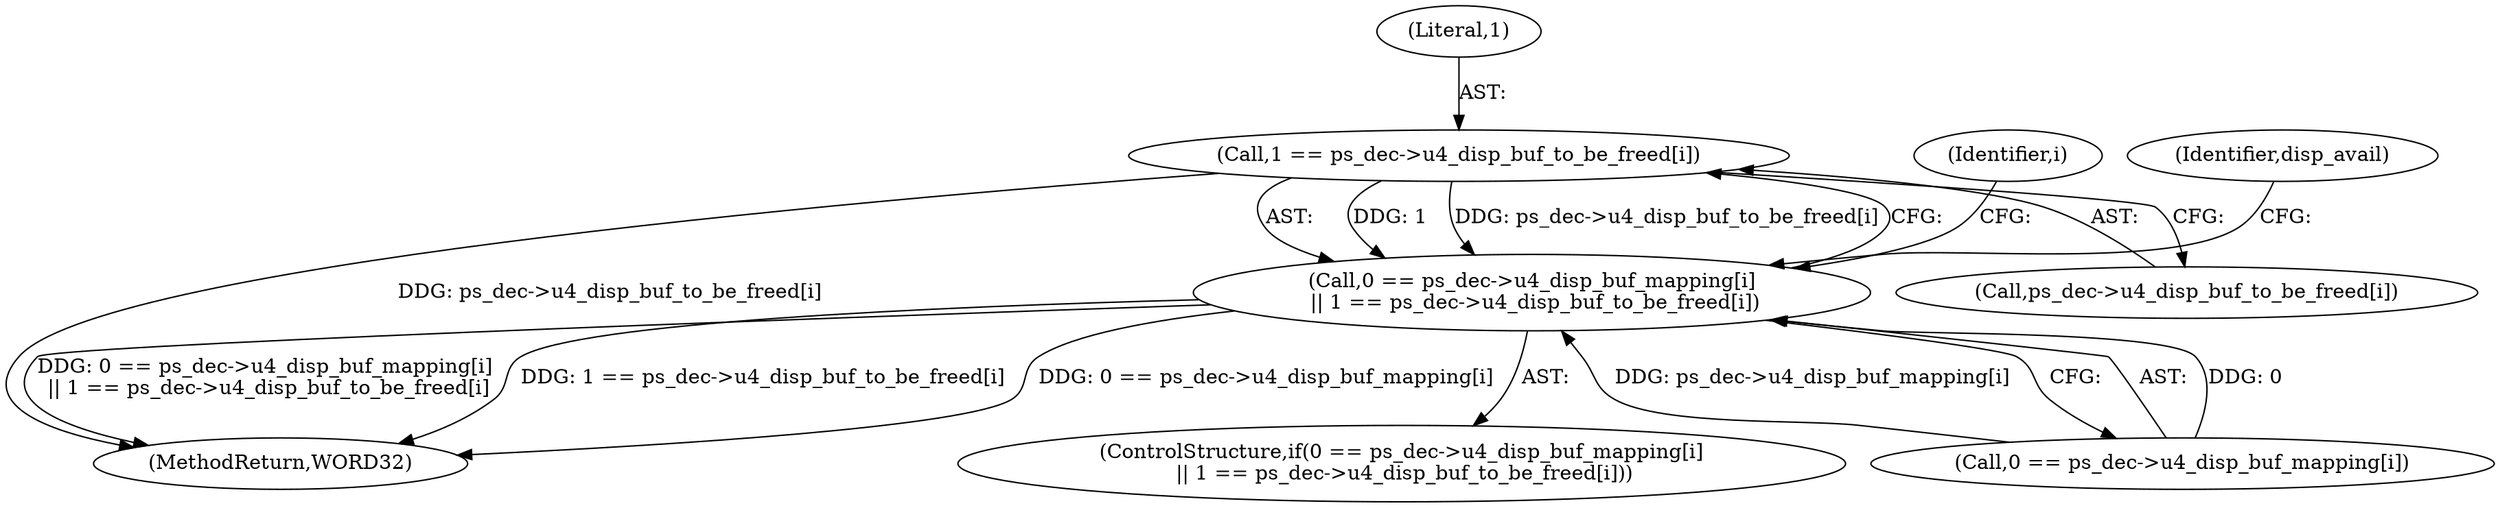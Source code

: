 digraph "0_Android_33ef7de9ddc8ea7eb9cbc440d1cf89957a0c267b@API" {
"1000576" [label="(Call,1 == ps_dec->u4_disp_buf_to_be_freed[i])"];
"1000568" [label="(Call,0 == ps_dec->u4_disp_buf_mapping[i]\n || 1 == ps_dec->u4_disp_buf_to_be_freed[i])"];
"1002189" [label="(MethodReturn,WORD32)"];
"1000576" [label="(Call,1 == ps_dec->u4_disp_buf_to_be_freed[i])"];
"1000565" [label="(Identifier,i)"];
"1000567" [label="(ControlStructure,if(0 == ps_dec->u4_disp_buf_mapping[i]\n || 1 == ps_dec->u4_disp_buf_to_be_freed[i]))"];
"1000569" [label="(Call,0 == ps_dec->u4_disp_buf_mapping[i])"];
"1000577" [label="(Literal,1)"];
"1000585" [label="(Identifier,disp_avail)"];
"1000578" [label="(Call,ps_dec->u4_disp_buf_to_be_freed[i])"];
"1000568" [label="(Call,0 == ps_dec->u4_disp_buf_mapping[i]\n || 1 == ps_dec->u4_disp_buf_to_be_freed[i])"];
"1000576" -> "1000568"  [label="AST: "];
"1000576" -> "1000578"  [label="CFG: "];
"1000577" -> "1000576"  [label="AST: "];
"1000578" -> "1000576"  [label="AST: "];
"1000568" -> "1000576"  [label="CFG: "];
"1000576" -> "1002189"  [label="DDG: ps_dec->u4_disp_buf_to_be_freed[i]"];
"1000576" -> "1000568"  [label="DDG: 1"];
"1000576" -> "1000568"  [label="DDG: ps_dec->u4_disp_buf_to_be_freed[i]"];
"1000568" -> "1000567"  [label="AST: "];
"1000568" -> "1000569"  [label="CFG: "];
"1000569" -> "1000568"  [label="AST: "];
"1000585" -> "1000568"  [label="CFG: "];
"1000565" -> "1000568"  [label="CFG: "];
"1000568" -> "1002189"  [label="DDG: 0 == ps_dec->u4_disp_buf_mapping[i]"];
"1000568" -> "1002189"  [label="DDG: 0 == ps_dec->u4_disp_buf_mapping[i]\n || 1 == ps_dec->u4_disp_buf_to_be_freed[i]"];
"1000568" -> "1002189"  [label="DDG: 1 == ps_dec->u4_disp_buf_to_be_freed[i]"];
"1000569" -> "1000568"  [label="DDG: 0"];
"1000569" -> "1000568"  [label="DDG: ps_dec->u4_disp_buf_mapping[i]"];
}
